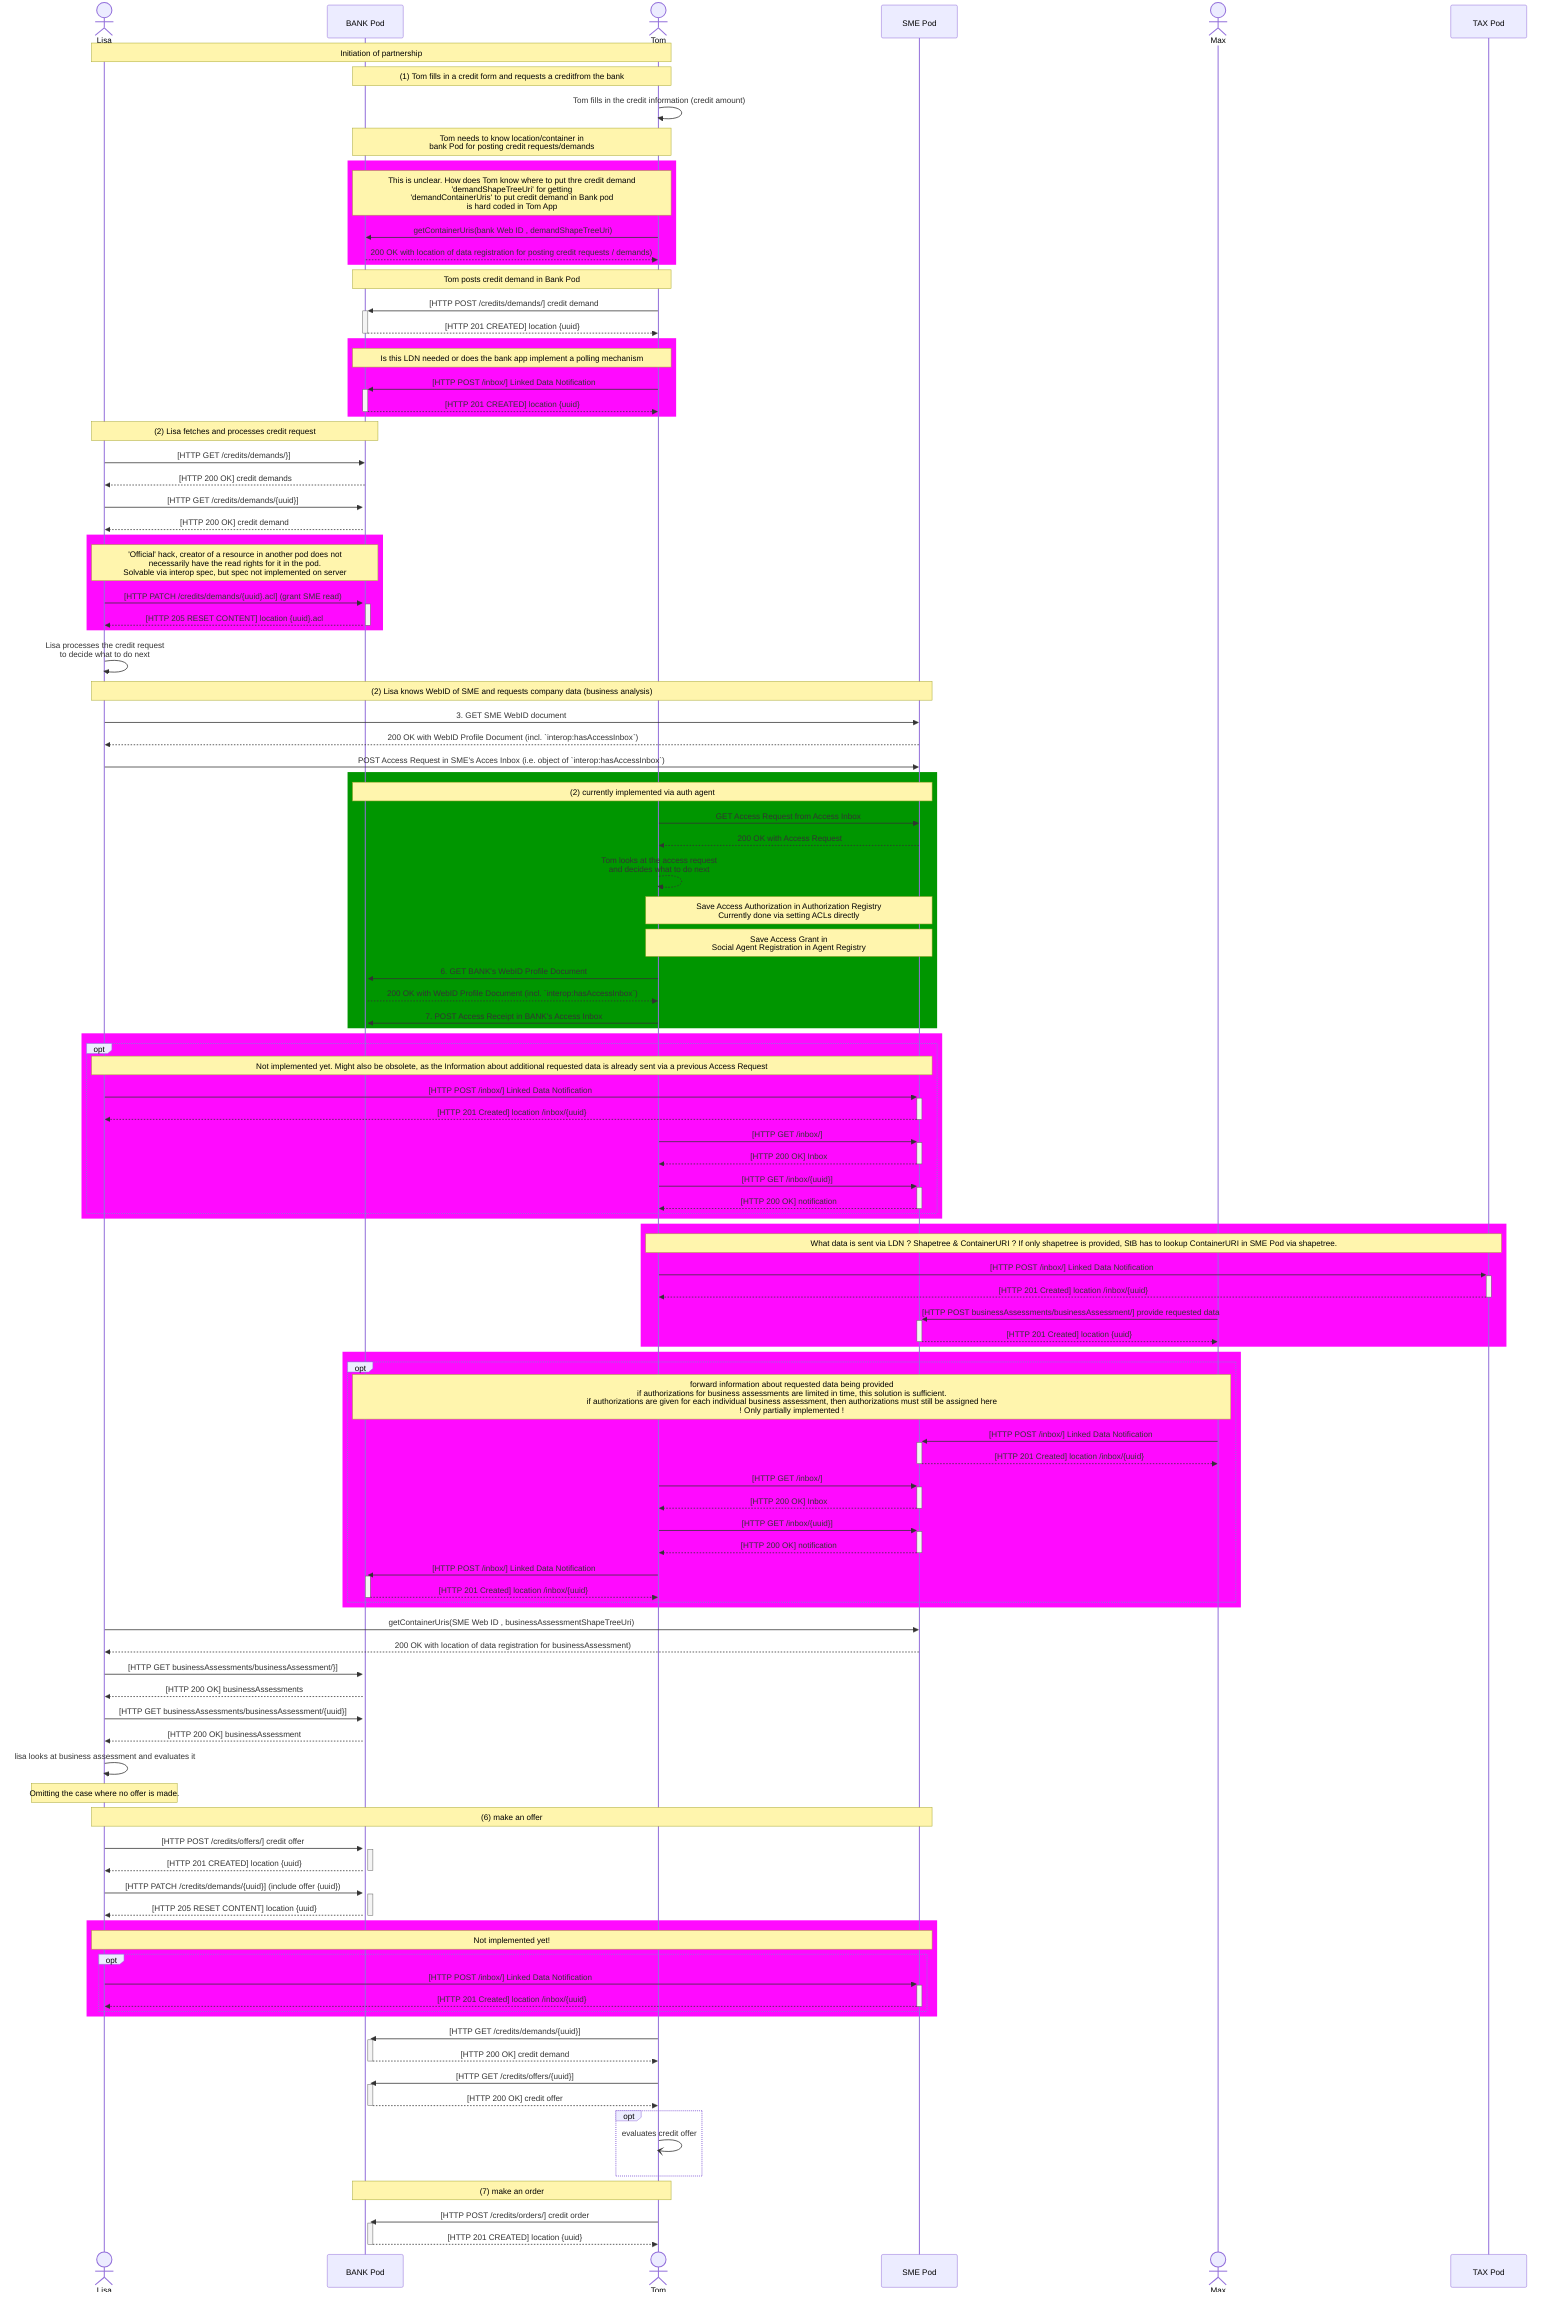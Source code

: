 sequenceDiagram
actor Lisa
participant Bank_Pod as BANK Pod
actor Tom
participant KMU_Pod as SME Pod
actor Max 
participant StB_Pod as TAX Pod


%% autonumber
%% Initiation of partnership
note over Lisa,Tom: Initiation of partnership
    note over Tom,Bank_Pod: (1) Tom fills in a credit form and requests a creditfrom the bank

    Tom->>Tom: Tom fills in the credit information (credit amount)
    note over Bank_Pod,Tom: Tom needs to know location/container in  <br/> bank Pod  for posting  credit requests/demands
    rect rgb(255, 10, 255)
        note over Bank_Pod,Tom: This is unclear.  How does Tom know where to put thre credit demand <br/> 'demandShapeTreeUri' for getting  <br/> 'demandContainerUris' to put credit demand in Bank pod  <br/>  is hard coded in Tom App
        Tom->>Bank_Pod: getContainerUris(bank Web ID , demandShapeTreeUri)
        Bank_Pod -->> Tom: 200 OK with  location of data registration for posting credit requests / demands)
    end
    %% create credit demand in bank pod
    note over Bank_Pod,Tom: Tom posts credit demand in Bank Pod
    Tom->>+Bank_Pod: [HTTP POST /credits/demands/] credit demand
    Bank_Pod-->>-Tom: [HTTP 201 CREATED] location {uuid}

    rect rgb(255, 10, 255)
        note over Bank_Pod,Tom: Is this LDN needed or does the bank app implement a polling mechanism
        Tom->>+Bank_Pod: [HTTP POST /inbox/] Linked Data Notification
        Bank_Pod-->>-Tom: [HTTP 201 CREATED] location {uuid}
    end

    note over Lisa,Bank_Pod: (2) Lisa fetches and processes credit request

    %% fetch credit demand
    Lisa->>Bank_Pod: [HTTP GET /credits/demands/}]
    Bank_Pod-->>Lisa: [HTTP 200 OK] credit demands
    Lisa->>+Bank_Pod: [HTTP GET /credits/demands/{uuid}]
    Bank_Pod-->> Lisa: [HTTP 200 OK] credit demand

    %% grant access to that resource to KMU as they do not have access by default
    %% The following .acl patch is equivalent to acknowledging the demand.
    %% Otherwise the demand may not exist at all.
    rect rgb(255, 10, 255)
        note over Lisa, Bank_Pod: 'Official' hack, creator of a resource in another pod does not <br/> necessarily have the read rights for it in the pod. <br/> Solvable via interop spec, but spec not implemented on server
        Lisa->>+Bank_Pod: [HTTP PATCH /credits/demands/{uuid}.acl] (grant SME read)
        Bank_Pod-->>-Lisa: [HTTP 205 RESET CONTENT] location {uuid}.acl
    end

    Lisa->>Lisa: Lisa processes the credit request <br/>  to decide what to do next
    %% (2) Nachfrage aktuelle Unternehmenssituation
    note over Lisa, KMU_Pod: (2) Lisa knows WebID of SME and requests company data  (business analysis)

    Lisa->>KMU_Pod: 3. GET SME WebID document
    KMU_Pod -->> Lisa: 200 OK with WebID Profile Document (incl. `interop:hasAccessInbox`)

    Lisa->>KMU_Pod:  POST Access Request in SME's Acces Inbox (i.e. object of `interop:hasAccessInbox`)
    rect rgb(0, 150, 0)
        note over Bank_Pod, KMU_Pod: (2) currently implemented via auth agent
        Tom ->> KMU_Pod:  GET Access Request from Access Inbox
        KMU_Pod -->> Tom: 200 OK with Access Request

        Tom -->> Tom: Tom looks at the access request <br/> and decides what to do next

        Note over Tom, KMU_Pod: Save Access Authorization in Authorization Registry <br/> Currently done via setting ACLs directly
        Note over Tom, KMU_Pod: Save Access Grant in <br/> Social Agent Registration in Agent Registry

        Tom ->>Bank_Pod: 6. GET BANK's WebID Profile Document
        Bank_Pod -->> Tom: 200 OK with WebID Profile Document (incl. `interop:hasAccessInbox`)
        Tom->> Bank_Pod: 7. POST Access Receipt in BANK's Access Inbox
    end

    rect rgb(255, 10, 255)
        opt
        note over Lisa, KMU_Pod: Not implemented yet. Might also be obsolete, as the Information about additional requested data is already sent via a previous Access Request
            %% note over Lisa: This Notification does not contain the request, only a link to the request.
            Lisa->>+KMU_Pod: [HTTP POST /inbox/] Linked Data Notification
            KMU_Pod-->>-Lisa: [HTTP 201 Created] location /inbox/{uuid}
            Tom->>+KMU_Pod: [HTTP GET /inbox/]
            KMU_Pod-->>-Tom: [HTTP 200 OK] Inbox
            Tom->>+KMU_Pod: [HTTP GET /inbox/{uuid}]
            KMU_Pod-->>-Tom: [HTTP 200 OK] notification
       end
    end

    rect rgb(255, 10, 255)
        note over Tom, StB_Pod: What data is sent via LDN ? Shapetree & ContainerURI ? If only shapetree is provided, StB has to lookup ContainerURI in SME Pod via shapetree.
        Tom->>+StB_Pod: [HTTP POST /inbox/] Linked Data Notification
        StB_Pod-->>-Tom: [HTTP 201 Created] location /inbox/{uuid}

        %% provide data as reponse to LDN
        Max->>+KMU_Pod: [HTTP POST businessAssessments/businessAssessment/] provide requested data
        KMU_Pod-->>-Max: [HTTP 201 Created] location {uuid}
    end

    rect rgb(255, 10, 255)
        opt
        %% (4) Lieferung Nachweis
        note over Bank_Pod, Max: forward information about requested data being provided <br/> if authorizations for business assessments are limited in time, this solution is sufficient. <br/> if authorizations are given for each individual business assessment, then authorizations must still be assigned here <br/> ! Only partially implemented !
        %% Notify TAX
            %% note over Lisa: This Notification does not contain the data, only a link to the data.
            Max->>+KMU_Pod: [HTTP POST /inbox/] Linked Data Notification
            KMU_Pod-->>-Max: [HTTP 201 Created] location /inbox/{uuid}
            Tom->>+KMU_Pod: [HTTP GET /inbox/]
            KMU_Pod-->>-Tom: [HTTP 200 OK] Inbox
            Tom->>+KMU_Pod: [HTTP GET /inbox/{uuid}]
            KMU_Pod-->>-Tom: [HTTP 200 OK] notification
            Tom->>+Bank_Pod: [HTTP POST /inbox/] Linked Data Notification
            Bank_Pod-->>-Tom: [HTTP 201 Created] location /inbox/{uuid}
        end
    end

    Lisa->>KMU_Pod: getContainerUris(SME Web ID , businessAssessmentShapeTreeUri)
    KMU_Pod -->> Lisa: 200 OK with  location of data registration for businessAssessment)

    %% fetch business assessment list
    Lisa->>Bank_Pod: [HTTP GET businessAssessments/businessAssessment/}]
    Bank_Pod-->>Lisa: [HTTP 200 OK] businessAssessments

    %% fetch specific business assessment
    Lisa->>+Bank_Pod: [HTTP GET businessAssessments/businessAssessment/{uuid}]
    Bank_Pod-->> Lisa: [HTTP 200 OK] businessAssessment

    Lisa->>Lisa: lisa looks at business assessment and evaluates it

    note over Lisa: Omitting the case where no offer is made.

    note over Lisa,KMU_Pod: (6) make an offer
    %% create credit offer in bank pod
    Lisa->>+Bank_Pod: [HTTP POST /credits/offers/] credit offer
    Bank_Pod-->>-Lisa: [HTTP 201 CREATED] location {uuid}

    %% patch DEMAND to point to Offer
    %% may be semantically be iffy, but technically it works :)
    Lisa->>+Bank_Pod: [HTTP PATCH /credits/demands/{uuid}] (include offer {uuid})
    Bank_Pod-->>-Lisa: [HTTP 205 RESET CONTENT] location {uuid}

    rect rgb(255, 10, 255)
        note over Lisa,KMU_Pod: Not implemented yet!
        opt
            %% Notify KMU
            %% note over KMU_Pod,Lisa: This Notification does not contain the request, only a link to the request.
            Lisa->>+KMU_Pod: [HTTP POST /inbox/] Linked Data Notification
            KMU_Pod-->>-Lisa: [HTTP 201 Created] location /inbox/{uuid}
        end
    end

    %% Lookup demand update
    Tom->>+Bank_Pod: [HTTP GET /credits/demands/{uuid}]
    Bank_Pod-->>-Tom: [HTTP 200 OK] credit demand
    %% Lookkup offer
    Tom->>+Bank_Pod: [HTTP GET /credits/offers/{uuid}]
    Bank_Pod-->>-Tom: [HTTP 200 OK] credit offer
    %% process offer
    opt
        Tom-)Tom: evaluates credit offer
    end

    %% ((6)) Akzeptiert Kreditangebot
    note over Tom,Bank_Pod: (7) make an order
    %% create credit order in bank pod
    Tom->>+Bank_Pod: [HTTP POST /credits/orders/] credit order
    Bank_Pod-->>-Tom: [HTTP 201 CREATED] location {uuid}